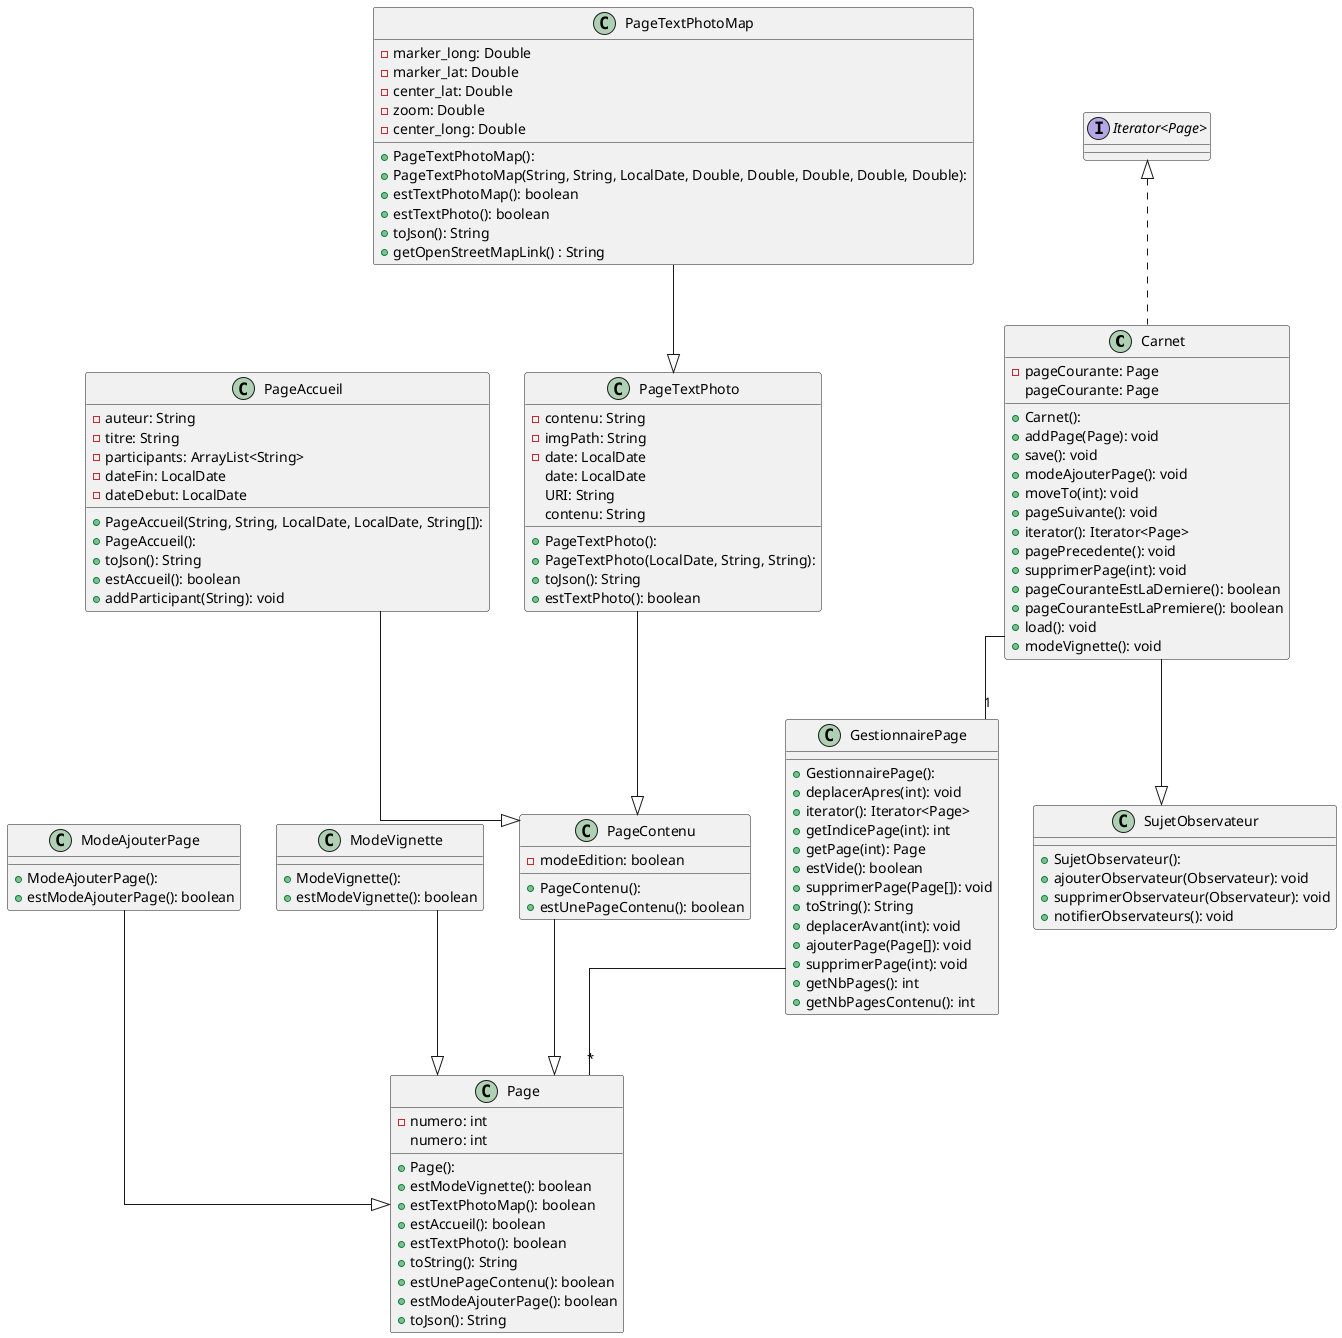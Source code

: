 @startuml

top to bottom direction
skinparam linetype ortho

class Carnet implements "Iterator<Page>" {
  + Carnet():
  - pageCourante: Page
  + addPage(Page): void
  + save(): void
  + modeAjouterPage(): void
  + moveTo(int): void
  + pageSuivante(): void
  + iterator(): Iterator<Page>
  + pagePrecedente(): void
  + supprimerPage(int): void
  + pageCouranteEstLaDerniere(): boolean
  + pageCouranteEstLaPremiere(): boolean
  + load(): void
  + modeVignette(): void
   pageCourante: Page
}
Carnet --"1" GestionnairePage

class GestionnairePage {
  + GestionnairePage():
  + deplacerApres(int): void
  + iterator(): Iterator<Page>
  + getIndicePage(int): int
  + getPage(int): Page
  + estVide(): boolean
  + supprimerPage(Page[]): void
  + toString(): String
  + deplacerAvant(int): void
  + ajouterPage(Page[]): void
  + supprimerPage(int): void
    + getNbPages(): int
    + getNbPagesContenu(): int
}
GestionnairePage --"*" Page

class ModeAjouterPage {
  + ModeAjouterPage():
  + estModeAjouterPage(): boolean
}
class ModeVignette {
  + ModeVignette():
  + estModeVignette(): boolean
}
class Page {
  + Page():
  - numero: int
  + estModeVignette(): boolean
  + estTextPhotoMap(): boolean
  + estAccueil(): boolean
  + estTextPhoto(): boolean
  + toString(): String
  + estUnePageContenu(): boolean
  + estModeAjouterPage(): boolean
  + toJson(): String
   numero: int
}
class PageAccueil {
  + PageAccueil(String, String, LocalDate, LocalDate, String[]):
  + PageAccueil():
  - auteur: String
  - titre: String
  - participants: ArrayList<String>
  - dateFin: LocalDate
  - dateDebut: LocalDate
  + toJson(): String
  + estAccueil(): boolean
  + addParticipant(String): void
}
class PageContenu {
  + PageContenu():
  - modeEdition: boolean
  + estUnePageContenu(): boolean
}
class PageTextPhoto {
  + PageTextPhoto():
  + PageTextPhoto(LocalDate, String, String):
  - contenu: String
  - imgPath: String
  - date: LocalDate
  + toJson(): String
  + estTextPhoto(): boolean
   date: LocalDate
   URI: String
   contenu: String
}
class PageTextPhotoMap {
  + PageTextPhotoMap():
  + PageTextPhotoMap(String, String, LocalDate, Double, Double, Double, Double, Double):
  - marker_long: Double
  - marker_lat: Double
  - center_lat: Double
  - zoom: Double
  - center_long: Double
  + estTextPhotoMap(): boolean
  + estTextPhoto(): boolean
  + toJson(): String
  +  getOpenStreetMapLink() : String
}
class SujetObservateur {
  + SujetObservateur():
  + ajouterObservateur(Observateur): void
  + supprimerObservateur(Observateur): void
  + notifierObservateurs(): void
}

Carnet            --|>  SujetObservateur
ModeAjouterPage   --|>  Page
ModeVignette      --|>  Page
PageAccueil       --|>  PageContenu
PageContenu       --|>  Page
PageTextPhoto     --|>  PageContenu
PageTextPhotoMap  --|>  PageTextPhoto
@enduml
